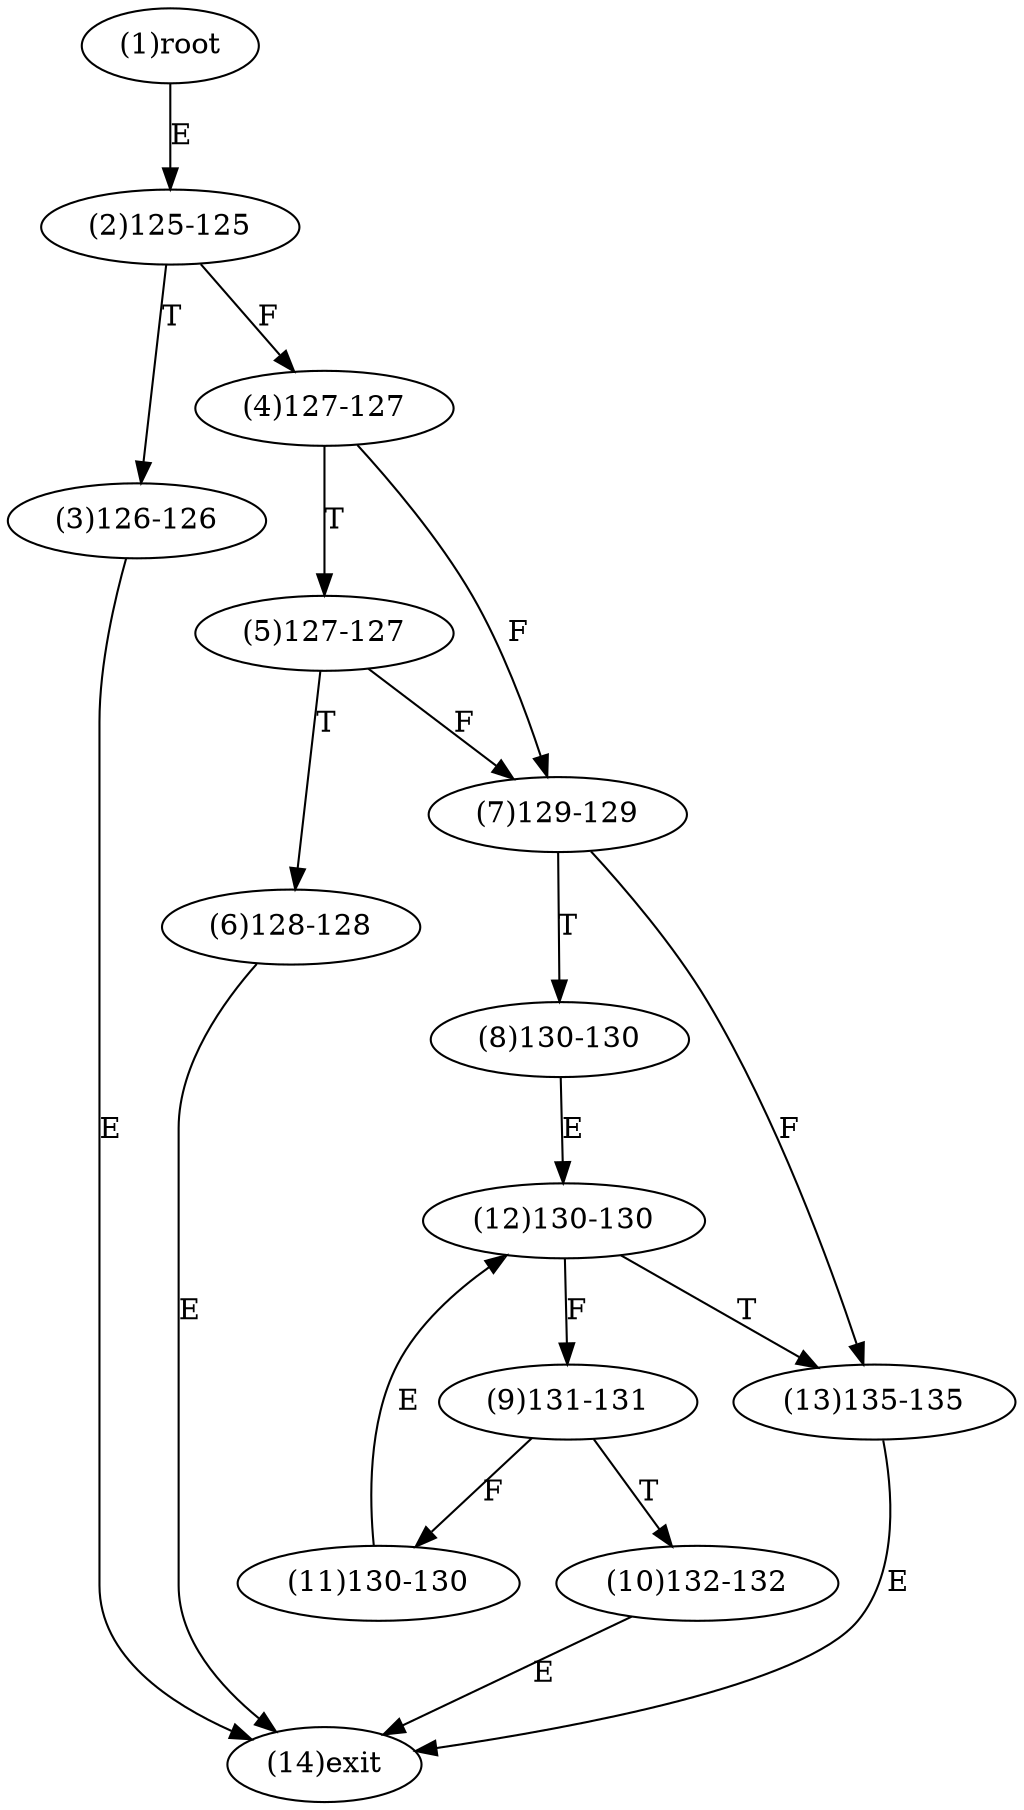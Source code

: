 digraph "" { 
1[ label="(1)root"];
2[ label="(2)125-125"];
3[ label="(3)126-126"];
4[ label="(4)127-127"];
5[ label="(5)127-127"];
6[ label="(6)128-128"];
7[ label="(7)129-129"];
8[ label="(8)130-130"];
9[ label="(9)131-131"];
10[ label="(10)132-132"];
11[ label="(11)130-130"];
12[ label="(12)130-130"];
13[ label="(13)135-135"];
14[ label="(14)exit"];
1->2[ label="E"];
2->4[ label="F"];
2->3[ label="T"];
3->14[ label="E"];
4->7[ label="F"];
4->5[ label="T"];
5->7[ label="F"];
5->6[ label="T"];
6->14[ label="E"];
7->13[ label="F"];
7->8[ label="T"];
8->12[ label="E"];
9->11[ label="F"];
9->10[ label="T"];
10->14[ label="E"];
11->12[ label="E"];
12->9[ label="F"];
12->13[ label="T"];
13->14[ label="E"];
}